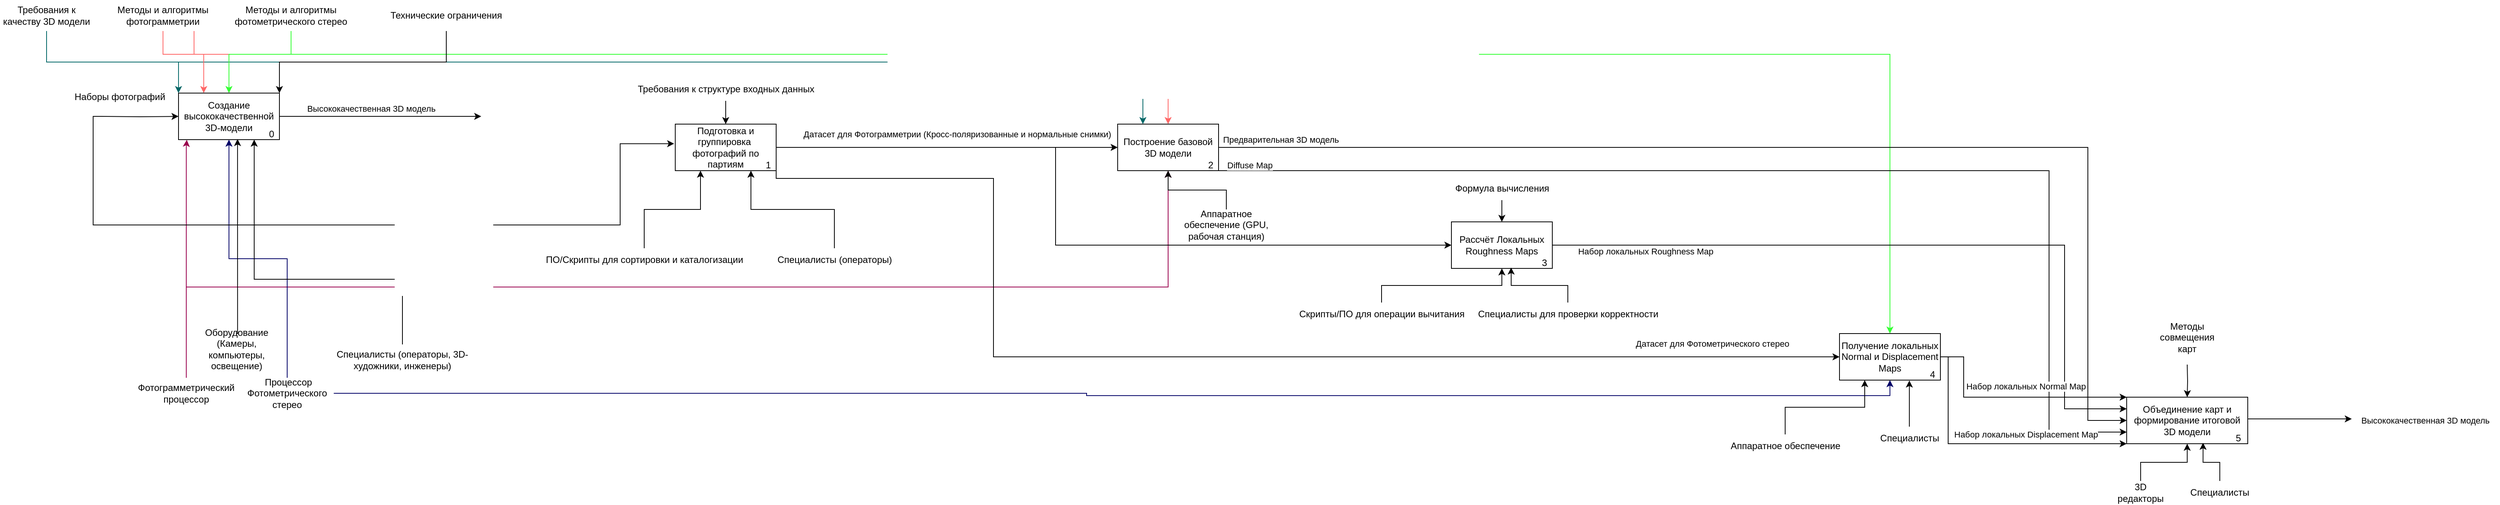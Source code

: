 <mxfile version="26.1.1">
  <diagram name="Страница — 1" id="NDfYiFxSxV_PJeX2wxCn">
    <mxGraphModel dx="2385" dy="1178" grid="1" gridSize="10" guides="1" tooltips="1" connect="1" arrows="1" fold="1" page="1" pageScale="1" pageWidth="827" pageHeight="1169" math="0" shadow="0">
      <root>
        <mxCell id="0" />
        <mxCell id="1" parent="0" />
        <mxCell id="a2V4H0LdFu0M5qWoZMPw-17" style="edgeStyle=orthogonalEdgeStyle;rounded=0;orthogonalLoop=1;jettySize=auto;html=1;" edge="1" parent="1" source="a2V4H0LdFu0M5qWoZMPw-1">
          <mxGeometry relative="1" as="geometry">
            <mxPoint x="810" y="500" as="targetPoint" />
          </mxGeometry>
        </mxCell>
        <mxCell id="a2V4H0LdFu0M5qWoZMPw-18" value="Высококачественная 3D модель" style="edgeLabel;html=1;align=center;verticalAlign=middle;resizable=0;points=[];" vertex="1" connectable="0" parent="a2V4H0LdFu0M5qWoZMPw-17">
          <mxGeometry x="-0.099" y="2" relative="1" as="geometry">
            <mxPoint y="-8" as="offset" />
          </mxGeometry>
        </mxCell>
        <mxCell id="a2V4H0LdFu0M5qWoZMPw-3" style="edgeStyle=orthogonalEdgeStyle;rounded=0;orthogonalLoop=1;jettySize=auto;html=1;entryX=0;entryY=0.5;entryDx=0;entryDy=0;" edge="1" parent="1" target="a2V4H0LdFu0M5qWoZMPw-1">
          <mxGeometry relative="1" as="geometry">
            <mxPoint x="320" y="500" as="sourcePoint" />
          </mxGeometry>
        </mxCell>
        <mxCell id="a2V4H0LdFu0M5qWoZMPw-4" value="Наборы фотографий" style="text;html=1;align=center;verticalAlign=middle;resizable=0;points=[];autosize=1;strokeColor=none;fillColor=none;" vertex="1" parent="1">
          <mxGeometry x="274" y="460" width="140" height="30" as="geometry" />
        </mxCell>
        <mxCell id="a2V4H0LdFu0M5qWoZMPw-14" style="edgeStyle=orthogonalEdgeStyle;rounded=0;orthogonalLoop=1;jettySize=auto;html=1;entryX=0;entryY=0;entryDx=0;entryDy=0;strokeColor=#006666;" edge="1" parent="1" source="a2V4H0LdFu0M5qWoZMPw-7" target="a2V4H0LdFu0M5qWoZMPw-1">
          <mxGeometry relative="1" as="geometry">
            <Array as="points">
              <mxPoint x="250" y="430" />
              <mxPoint x="420" y="430" />
            </Array>
          </mxGeometry>
        </mxCell>
        <mxCell id="a2V4H0LdFu0M5qWoZMPw-85" style="edgeStyle=orthogonalEdgeStyle;rounded=0;orthogonalLoop=1;jettySize=auto;html=1;entryX=0.25;entryY=0;entryDx=0;entryDy=0;strokeColor=#006666;" edge="1" parent="1" source="a2V4H0LdFu0M5qWoZMPw-7" target="a2V4H0LdFu0M5qWoZMPw-63">
          <mxGeometry relative="1" as="geometry">
            <Array as="points">
              <mxPoint x="250" y="430" />
              <mxPoint x="1663" y="430" />
            </Array>
          </mxGeometry>
        </mxCell>
        <mxCell id="a2V4H0LdFu0M5qWoZMPw-7" value="Требования к качеству 3D модели" style="text;html=1;align=center;verticalAlign=middle;whiteSpace=wrap;rounded=0;" vertex="1" parent="1">
          <mxGeometry x="190" y="350" width="120" height="40" as="geometry" />
        </mxCell>
        <mxCell id="a2V4H0LdFu0M5qWoZMPw-13" style="edgeStyle=orthogonalEdgeStyle;rounded=0;orthogonalLoop=1;jettySize=auto;html=1;entryX=0.25;entryY=0;entryDx=0;entryDy=0;strokeColor=#FF6666;" edge="1" parent="1" source="a2V4H0LdFu0M5qWoZMPw-9" target="a2V4H0LdFu0M5qWoZMPw-1">
          <mxGeometry relative="1" as="geometry">
            <Array as="points">
              <mxPoint x="440" y="420" />
              <mxPoint x="453" y="420" />
            </Array>
          </mxGeometry>
        </mxCell>
        <mxCell id="a2V4H0LdFu0M5qWoZMPw-68" style="edgeStyle=orthogonalEdgeStyle;rounded=0;orthogonalLoop=1;jettySize=auto;html=1;strokeColor=#FF6666;" edge="1" parent="1" source="a2V4H0LdFu0M5qWoZMPw-9" target="a2V4H0LdFu0M5qWoZMPw-63">
          <mxGeometry relative="1" as="geometry">
            <Array as="points">
              <mxPoint x="400" y="420" />
              <mxPoint x="1695" y="420" />
            </Array>
          </mxGeometry>
        </mxCell>
        <mxCell id="a2V4H0LdFu0M5qWoZMPw-9" value="Методы и алгоритмы фотограмметрии" style="text;html=1;align=center;verticalAlign=middle;whiteSpace=wrap;rounded=0;" vertex="1" parent="1">
          <mxGeometry x="340" y="350" width="120" height="40" as="geometry" />
        </mxCell>
        <mxCell id="a2V4H0LdFu0M5qWoZMPw-15" style="edgeStyle=orthogonalEdgeStyle;rounded=0;orthogonalLoop=1;jettySize=auto;html=1;entryX=0.5;entryY=0;entryDx=0;entryDy=0;strokeColor=#33FF33;" edge="1" parent="1" source="a2V4H0LdFu0M5qWoZMPw-10" target="a2V4H0LdFu0M5qWoZMPw-1">
          <mxGeometry relative="1" as="geometry">
            <Array as="points">
              <mxPoint x="565" y="420" />
              <mxPoint x="485" y="420" />
            </Array>
          </mxGeometry>
        </mxCell>
        <mxCell id="a2V4H0LdFu0M5qWoZMPw-101" style="edgeStyle=orthogonalEdgeStyle;rounded=0;orthogonalLoop=1;jettySize=auto;html=1;entryX=0.5;entryY=0;entryDx=0;entryDy=0;strokeColor=#33FF33;" edge="1" parent="1" source="a2V4H0LdFu0M5qWoZMPw-10" target="a2V4H0LdFu0M5qWoZMPw-76">
          <mxGeometry relative="1" as="geometry">
            <mxPoint x="850.833" y="1090" as="targetPoint" />
            <Array as="points">
              <mxPoint x="565" y="420" />
              <mxPoint x="2625" y="420" />
            </Array>
          </mxGeometry>
        </mxCell>
        <mxCell id="a2V4H0LdFu0M5qWoZMPw-10" value="Методы и алгоритмы фотометрического стерео" style="text;html=1;align=center;verticalAlign=middle;whiteSpace=wrap;rounded=0;" vertex="1" parent="1">
          <mxGeometry x="480" y="350" width="170" height="40" as="geometry" />
        </mxCell>
        <mxCell id="a2V4H0LdFu0M5qWoZMPw-16" style="edgeStyle=orthogonalEdgeStyle;rounded=0;orthogonalLoop=1;jettySize=auto;html=1;entryX=1;entryY=0;entryDx=0;entryDy=0;" edge="1" parent="1" source="a2V4H0LdFu0M5qWoZMPw-11" target="a2V4H0LdFu0M5qWoZMPw-1">
          <mxGeometry relative="1" as="geometry">
            <Array as="points">
              <mxPoint x="765" y="430" />
              <mxPoint x="550" y="430" />
            </Array>
          </mxGeometry>
        </mxCell>
        <mxCell id="a2V4H0LdFu0M5qWoZMPw-11" value="Технические ограничения" style="text;html=1;align=center;verticalAlign=middle;whiteSpace=wrap;rounded=0;" vertex="1" parent="1">
          <mxGeometry x="680" y="350" width="170" height="40" as="geometry" />
        </mxCell>
        <mxCell id="a2V4H0LdFu0M5qWoZMPw-27" value="" style="group" vertex="1" connectable="0" parent="1">
          <mxGeometry x="420" y="470" width="150" height="68" as="geometry" />
        </mxCell>
        <mxCell id="a2V4H0LdFu0M5qWoZMPw-1" value="Создание высококачественной 3D-модели" style="rounded=0;whiteSpace=wrap;html=1;" vertex="1" parent="a2V4H0LdFu0M5qWoZMPw-27">
          <mxGeometry width="130" height="60" as="geometry" />
        </mxCell>
        <mxCell id="a2V4H0LdFu0M5qWoZMPw-5" value="0" style="text;html=1;align=center;verticalAlign=middle;whiteSpace=wrap;rounded=0;" vertex="1" parent="a2V4H0LdFu0M5qWoZMPw-27">
          <mxGeometry x="90" y="38" width="60" height="30" as="geometry" />
        </mxCell>
        <mxCell id="a2V4H0LdFu0M5qWoZMPw-28" value="П" style="group" vertex="1" connectable="0" parent="1">
          <mxGeometry x="1060" y="510" width="150" height="68" as="geometry" />
        </mxCell>
        <mxCell id="a2V4H0LdFu0M5qWoZMPw-29" value="Подготовка и группировка&amp;nbsp; фотографий по партиям" style="rounded=0;whiteSpace=wrap;html=1;" vertex="1" parent="a2V4H0LdFu0M5qWoZMPw-28">
          <mxGeometry width="130" height="60" as="geometry" />
        </mxCell>
        <mxCell id="a2V4H0LdFu0M5qWoZMPw-30" value="1" style="text;html=1;align=center;verticalAlign=middle;whiteSpace=wrap;rounded=0;" vertex="1" parent="a2V4H0LdFu0M5qWoZMPw-28">
          <mxGeometry x="90" y="38" width="60" height="30" as="geometry" />
        </mxCell>
        <mxCell id="a2V4H0LdFu0M5qWoZMPw-34" style="edgeStyle=orthogonalEdgeStyle;rounded=0;orthogonalLoop=1;jettySize=auto;html=1;strokeColor=#99004D;exitX=0.5;exitY=0;exitDx=0;exitDy=0;entryX=0.082;entryY=1.004;entryDx=0;entryDy=0;entryPerimeter=0;" edge="1" parent="1" source="a2V4H0LdFu0M5qWoZMPw-35" target="a2V4H0LdFu0M5qWoZMPw-1">
          <mxGeometry relative="1" as="geometry">
            <mxPoint x="210" y="650" as="sourcePoint" />
            <mxPoint x="460" y="550" as="targetPoint" />
            <Array as="points">
              <mxPoint x="430" y="540" />
              <mxPoint x="431" y="540" />
            </Array>
          </mxGeometry>
        </mxCell>
        <mxCell id="a2V4H0LdFu0M5qWoZMPw-69" style="edgeStyle=orthogonalEdgeStyle;rounded=0;orthogonalLoop=1;jettySize=auto;html=1;entryX=0.5;entryY=1;entryDx=0;entryDy=0;strokeColor=#99004D;" edge="1" parent="1" source="a2V4H0LdFu0M5qWoZMPw-35" target="a2V4H0LdFu0M5qWoZMPw-63">
          <mxGeometry relative="1" as="geometry">
            <Array as="points">
              <mxPoint x="430" y="720" />
              <mxPoint x="1695" y="720" />
            </Array>
          </mxGeometry>
        </mxCell>
        <mxCell id="a2V4H0LdFu0M5qWoZMPw-35" value="Фотограмметрический процессор" style="text;html=1;align=center;verticalAlign=middle;whiteSpace=wrap;rounded=0;" vertex="1" parent="1">
          <mxGeometry x="370" y="837" width="120" height="40" as="geometry" />
        </mxCell>
        <mxCell id="a2V4H0LdFu0M5qWoZMPw-37" style="edgeStyle=orthogonalEdgeStyle;rounded=0;orthogonalLoop=1;jettySize=auto;html=1;entryX=0.5;entryY=1;entryDx=0;entryDy=0;strokeColor=#000066;" edge="1" parent="1" source="a2V4H0LdFu0M5qWoZMPw-36" target="a2V4H0LdFu0M5qWoZMPw-1">
          <mxGeometry relative="1" as="geometry" />
        </mxCell>
        <mxCell id="a2V4H0LdFu0M5qWoZMPw-103" style="edgeStyle=orthogonalEdgeStyle;rounded=0;orthogonalLoop=1;jettySize=auto;html=1;entryX=0.5;entryY=1;entryDx=0;entryDy=0;strokeColor=#000066;" edge="1" parent="1" source="a2V4H0LdFu0M5qWoZMPw-36" target="a2V4H0LdFu0M5qWoZMPw-76">
          <mxGeometry relative="1" as="geometry" />
        </mxCell>
        <mxCell id="a2V4H0LdFu0M5qWoZMPw-36" value="&amp;nbsp;Процессор&lt;div&gt;Фотометрического стерео&lt;/div&gt;" style="text;html=1;align=center;verticalAlign=middle;whiteSpace=wrap;rounded=0;" vertex="1" parent="1">
          <mxGeometry x="500" y="837" width="120" height="40" as="geometry" />
        </mxCell>
        <mxCell id="a2V4H0LdFu0M5qWoZMPw-38" value="Оборудование (Камеры, компьютеры, освещение)" style="text;html=1;align=center;verticalAlign=middle;whiteSpace=wrap;rounded=0;" vertex="1" parent="1">
          <mxGeometry x="435" y="780" width="120" height="40" as="geometry" />
        </mxCell>
        <mxCell id="a2V4H0LdFu0M5qWoZMPw-41" style="edgeStyle=orthogonalEdgeStyle;rounded=0;orthogonalLoop=1;jettySize=auto;html=1;entryX=0.75;entryY=1;entryDx=0;entryDy=0;exitX=0.5;exitY=0;exitDx=0;exitDy=0;" edge="1" parent="1" source="a2V4H0LdFu0M5qWoZMPw-39" target="a2V4H0LdFu0M5qWoZMPw-1">
          <mxGeometry relative="1" as="geometry">
            <mxPoint x="518" y="700" as="sourcePoint" />
            <Array as="points">
              <mxPoint x="709" y="710" />
              <mxPoint x="517" y="710" />
            </Array>
          </mxGeometry>
        </mxCell>
        <mxCell id="a2V4H0LdFu0M5qWoZMPw-39" value="Специалисты (операторы, 3D-художники, инженеры)" style="text;html=1;align=center;verticalAlign=middle;whiteSpace=wrap;rounded=0;" vertex="1" parent="1">
          <mxGeometry x="610" y="794" width="197" height="40" as="geometry" />
        </mxCell>
        <mxCell id="a2V4H0LdFu0M5qWoZMPw-40" style="edgeStyle=orthogonalEdgeStyle;rounded=0;orthogonalLoop=1;jettySize=auto;html=1;entryX=0.585;entryY=0.987;entryDx=0;entryDy=0;entryPerimeter=0;exitX=0.5;exitY=0;exitDx=0;exitDy=0;" edge="1" parent="1" source="a2V4H0LdFu0M5qWoZMPw-38" target="a2V4H0LdFu0M5qWoZMPw-1">
          <mxGeometry relative="1" as="geometry">
            <mxPoint x="400" y="710" as="sourcePoint" />
            <mxPoint x="495" y="540" as="targetPoint" />
            <Array as="points">
              <mxPoint x="496" y="780" />
            </Array>
          </mxGeometry>
        </mxCell>
        <mxCell id="a2V4H0LdFu0M5qWoZMPw-42" style="edgeStyle=orthogonalEdgeStyle;rounded=0;orthogonalLoop=1;jettySize=auto;html=1;entryX=-0.011;entryY=0.42;entryDx=0;entryDy=0;entryPerimeter=0;" edge="1" parent="1" target="a2V4H0LdFu0M5qWoZMPw-29">
          <mxGeometry relative="1" as="geometry">
            <mxPoint x="320" y="500" as="sourcePoint" />
            <mxPoint x="420" y="500" as="targetPoint" />
            <Array as="points">
              <mxPoint x="310" y="500" />
              <mxPoint x="310" y="640" />
              <mxPoint x="989" y="640" />
              <mxPoint x="989" y="535" />
            </Array>
          </mxGeometry>
        </mxCell>
        <mxCell id="a2V4H0LdFu0M5qWoZMPw-44" style="edgeStyle=orthogonalEdgeStyle;rounded=0;orthogonalLoop=1;jettySize=auto;html=1;entryX=0.5;entryY=0;entryDx=0;entryDy=0;" edge="1" parent="1" source="a2V4H0LdFu0M5qWoZMPw-43" target="a2V4H0LdFu0M5qWoZMPw-29">
          <mxGeometry relative="1" as="geometry" />
        </mxCell>
        <mxCell id="a2V4H0LdFu0M5qWoZMPw-43" value="Требования к структуре входных данных" style="text;html=1;align=center;verticalAlign=middle;resizable=0;points=[];autosize=1;strokeColor=none;fillColor=none;" vertex="1" parent="1">
          <mxGeometry x="1000" y="450" width="250" height="30" as="geometry" />
        </mxCell>
        <mxCell id="a2V4H0LdFu0M5qWoZMPw-55" style="edgeStyle=orthogonalEdgeStyle;rounded=0;orthogonalLoop=1;jettySize=auto;html=1;entryX=0.25;entryY=1;entryDx=0;entryDy=0;" edge="1" parent="1" source="a2V4H0LdFu0M5qWoZMPw-53" target="a2V4H0LdFu0M5qWoZMPw-29">
          <mxGeometry relative="1" as="geometry" />
        </mxCell>
        <mxCell id="a2V4H0LdFu0M5qWoZMPw-53" value="ПО/Скрипты для сортировки и каталогизации" style="text;html=1;align=center;verticalAlign=middle;resizable=0;points=[];autosize=1;strokeColor=none;fillColor=none;" vertex="1" parent="1">
          <mxGeometry x="880" y="670" width="280" height="30" as="geometry" />
        </mxCell>
        <mxCell id="a2V4H0LdFu0M5qWoZMPw-56" style="edgeStyle=orthogonalEdgeStyle;rounded=0;orthogonalLoop=1;jettySize=auto;html=1;entryX=0.75;entryY=1;entryDx=0;entryDy=0;" edge="1" parent="1" source="a2V4H0LdFu0M5qWoZMPw-54" target="a2V4H0LdFu0M5qWoZMPw-29">
          <mxGeometry relative="1" as="geometry" />
        </mxCell>
        <mxCell id="a2V4H0LdFu0M5qWoZMPw-54" value="Специалисты (операторы)" style="text;html=1;align=center;verticalAlign=middle;resizable=0;points=[];autosize=1;strokeColor=none;fillColor=none;" vertex="1" parent="1">
          <mxGeometry x="1180" y="670" width="170" height="30" as="geometry" />
        </mxCell>
        <mxCell id="a2V4H0LdFu0M5qWoZMPw-58" style="edgeStyle=orthogonalEdgeStyle;rounded=0;orthogonalLoop=1;jettySize=auto;html=1;exitX=1;exitY=0.5;exitDx=0;exitDy=0;entryX=0;entryY=0.5;entryDx=0;entryDy=0;" edge="1" parent="1" source="a2V4H0LdFu0M5qWoZMPw-29" target="a2V4H0LdFu0M5qWoZMPw-76">
          <mxGeometry relative="1" as="geometry">
            <mxPoint x="1390" y="584" as="targetPoint" />
            <mxPoint x="1260" y="584" as="sourcePoint" />
            <Array as="points">
              <mxPoint x="1190" y="580" />
              <mxPoint x="1470" y="580" />
              <mxPoint x="1470" y="810" />
              <mxPoint x="2530" y="810" />
            </Array>
          </mxGeometry>
        </mxCell>
        <mxCell id="a2V4H0LdFu0M5qWoZMPw-59" value="Датасет для Фотометрического стерео" style="edgeLabel;html=1;align=center;verticalAlign=middle;resizable=0;points=[];" vertex="1" connectable="0" parent="a2V4H0LdFu0M5qWoZMPw-58">
          <mxGeometry x="-0.08" relative="1" as="geometry">
            <mxPoint x="721" y="-17" as="offset" />
          </mxGeometry>
        </mxCell>
        <mxCell id="a2V4H0LdFu0M5qWoZMPw-60" value="П" style="group" vertex="1" connectable="0" parent="1">
          <mxGeometry x="1630" y="510" width="150" height="68" as="geometry" />
        </mxCell>
        <mxCell id="a2V4H0LdFu0M5qWoZMPw-63" value="Построение базовой 3D модели" style="rounded=0;whiteSpace=wrap;html=1;" vertex="1" parent="a2V4H0LdFu0M5qWoZMPw-60">
          <mxGeometry width="130" height="60" as="geometry" />
        </mxCell>
        <mxCell id="a2V4H0LdFu0M5qWoZMPw-64" value="2" style="text;html=1;align=center;verticalAlign=middle;whiteSpace=wrap;rounded=0;" vertex="1" parent="a2V4H0LdFu0M5qWoZMPw-60">
          <mxGeometry x="90" y="38" width="60" height="30" as="geometry" />
        </mxCell>
        <mxCell id="a2V4H0LdFu0M5qWoZMPw-48" style="edgeStyle=orthogonalEdgeStyle;rounded=0;orthogonalLoop=1;jettySize=auto;html=1;entryX=0;entryY=0.5;entryDx=0;entryDy=0;" edge="1" parent="1" source="a2V4H0LdFu0M5qWoZMPw-29" target="a2V4H0LdFu0M5qWoZMPw-63">
          <mxGeometry relative="1" as="geometry">
            <mxPoint x="1320" y="540" as="targetPoint" />
            <Array as="points">
              <mxPoint x="1620" y="540" />
            </Array>
          </mxGeometry>
        </mxCell>
        <mxCell id="a2V4H0LdFu0M5qWoZMPw-49" value="Датасет для Фотограмметрии (Кросс-поляризованные и нормальные снимки)" style="edgeLabel;html=1;align=center;verticalAlign=middle;resizable=0;points=[];" vertex="1" connectable="0" parent="a2V4H0LdFu0M5qWoZMPw-48">
          <mxGeometry x="-0.08" relative="1" as="geometry">
            <mxPoint x="30" y="-17" as="offset" />
          </mxGeometry>
        </mxCell>
        <mxCell id="a2V4H0LdFu0M5qWoZMPw-71" style="edgeStyle=orthogonalEdgeStyle;rounded=0;orthogonalLoop=1;jettySize=auto;html=1;entryX=0.5;entryY=1;entryDx=0;entryDy=0;" edge="1" parent="1" source="a2V4H0LdFu0M5qWoZMPw-70" target="a2V4H0LdFu0M5qWoZMPw-63">
          <mxGeometry relative="1" as="geometry" />
        </mxCell>
        <mxCell id="a2V4H0LdFu0M5qWoZMPw-70" value="Аппаратное обеспечение (GPU, рабочая станция)" style="text;html=1;align=center;verticalAlign=middle;whiteSpace=wrap;rounded=0;" vertex="1" parent="1">
          <mxGeometry x="1710" y="620" width="120" height="40" as="geometry" />
        </mxCell>
        <mxCell id="a2V4H0LdFu0M5qWoZMPw-72" value="П" style="group" vertex="1" connectable="0" parent="1">
          <mxGeometry x="2060" y="636" width="150" height="68" as="geometry" />
        </mxCell>
        <mxCell id="a2V4H0LdFu0M5qWoZMPw-73" value="Рассчёт Локальных Roughness Maps" style="rounded=0;whiteSpace=wrap;html=1;" vertex="1" parent="a2V4H0LdFu0M5qWoZMPw-72">
          <mxGeometry width="130" height="60" as="geometry" />
        </mxCell>
        <mxCell id="a2V4H0LdFu0M5qWoZMPw-74" value="3" style="text;html=1;align=center;verticalAlign=middle;whiteSpace=wrap;rounded=0;" vertex="1" parent="a2V4H0LdFu0M5qWoZMPw-72">
          <mxGeometry x="90" y="38" width="60" height="30" as="geometry" />
        </mxCell>
        <mxCell id="a2V4H0LdFu0M5qWoZMPw-75" value="П" style="group" vertex="1" connectable="0" parent="1">
          <mxGeometry x="2560" y="780" width="150" height="68" as="geometry" />
        </mxCell>
        <mxCell id="a2V4H0LdFu0M5qWoZMPw-76" value="Получение локальных Normal и Displacement Maps" style="rounded=0;whiteSpace=wrap;html=1;" vertex="1" parent="a2V4H0LdFu0M5qWoZMPw-75">
          <mxGeometry width="130" height="60" as="geometry" />
        </mxCell>
        <mxCell id="a2V4H0LdFu0M5qWoZMPw-77" value="4" style="text;html=1;align=center;verticalAlign=middle;whiteSpace=wrap;rounded=0;" vertex="1" parent="a2V4H0LdFu0M5qWoZMPw-75">
          <mxGeometry x="90" y="38" width="60" height="30" as="geometry" />
        </mxCell>
        <mxCell id="a2V4H0LdFu0M5qWoZMPw-92" style="edgeStyle=orthogonalEdgeStyle;rounded=0;orthogonalLoop=1;jettySize=auto;html=1;" edge="1" parent="1" source="a2V4H0LdFu0M5qWoZMPw-29" target="a2V4H0LdFu0M5qWoZMPw-73">
          <mxGeometry relative="1" as="geometry">
            <Array as="points">
              <mxPoint x="1550" y="540" />
              <mxPoint x="1550" y="666" />
            </Array>
          </mxGeometry>
        </mxCell>
        <mxCell id="a2V4H0LdFu0M5qWoZMPw-97" style="edgeStyle=orthogonalEdgeStyle;rounded=0;orthogonalLoop=1;jettySize=auto;html=1;entryX=0.5;entryY=1;entryDx=0;entryDy=0;" edge="1" parent="1" source="a2V4H0LdFu0M5qWoZMPw-94" target="a2V4H0LdFu0M5qWoZMPw-73">
          <mxGeometry relative="1" as="geometry" />
        </mxCell>
        <mxCell id="a2V4H0LdFu0M5qWoZMPw-94" value="Скрипты/ПО для операции вычитания" style="text;html=1;align=center;verticalAlign=middle;resizable=0;points=[];autosize=1;strokeColor=none;fillColor=none;" vertex="1" parent="1">
          <mxGeometry x="1850" y="740" width="240" height="30" as="geometry" />
        </mxCell>
        <mxCell id="a2V4H0LdFu0M5qWoZMPw-95" value="Специалисты для проверки корректности" style="text;html=1;align=center;verticalAlign=middle;resizable=0;points=[];autosize=1;strokeColor=none;fillColor=none;" vertex="1" parent="1">
          <mxGeometry x="2080" y="740" width="260" height="30" as="geometry" />
        </mxCell>
        <mxCell id="a2V4H0LdFu0M5qWoZMPw-98" style="edgeStyle=orthogonalEdgeStyle;rounded=0;orthogonalLoop=1;jettySize=auto;html=1;entryX=0.592;entryY=0.982;entryDx=0;entryDy=0;entryPerimeter=0;" edge="1" parent="1" source="a2V4H0LdFu0M5qWoZMPw-95" target="a2V4H0LdFu0M5qWoZMPw-73">
          <mxGeometry relative="1" as="geometry" />
        </mxCell>
        <mxCell id="a2V4H0LdFu0M5qWoZMPw-100" style="edgeStyle=orthogonalEdgeStyle;rounded=0;orthogonalLoop=1;jettySize=auto;html=1;entryX=0.5;entryY=0;entryDx=0;entryDy=0;" edge="1" parent="1" source="a2V4H0LdFu0M5qWoZMPw-99" target="a2V4H0LdFu0M5qWoZMPw-73">
          <mxGeometry relative="1" as="geometry" />
        </mxCell>
        <mxCell id="a2V4H0LdFu0M5qWoZMPw-99" value="Формула вычисления" style="text;html=1;align=center;verticalAlign=middle;resizable=0;points=[];autosize=1;strokeColor=none;fillColor=none;" vertex="1" parent="1">
          <mxGeometry x="2055" y="578" width="140" height="30" as="geometry" />
        </mxCell>
        <mxCell id="a2V4H0LdFu0M5qWoZMPw-107" style="edgeStyle=orthogonalEdgeStyle;rounded=0;orthogonalLoop=1;jettySize=auto;html=1;entryX=0.25;entryY=1;entryDx=0;entryDy=0;" edge="1" parent="1" source="a2V4H0LdFu0M5qWoZMPw-105" target="a2V4H0LdFu0M5qWoZMPw-76">
          <mxGeometry relative="1" as="geometry" />
        </mxCell>
        <mxCell id="a2V4H0LdFu0M5qWoZMPw-105" value="Аппаратное обеспечение" style="text;html=1;align=center;verticalAlign=middle;resizable=0;points=[];autosize=1;strokeColor=none;fillColor=none;" vertex="1" parent="1">
          <mxGeometry x="2410" y="910" width="160" height="30" as="geometry" />
        </mxCell>
        <mxCell id="a2V4H0LdFu0M5qWoZMPw-108" style="edgeStyle=orthogonalEdgeStyle;rounded=0;orthogonalLoop=1;jettySize=auto;html=1;entryX=0;entryY=0.75;entryDx=0;entryDy=0;" edge="1" parent="1" source="a2V4H0LdFu0M5qWoZMPw-106" target="a2V4H0LdFu0M5qWoZMPw-77">
          <mxGeometry relative="1" as="geometry">
            <Array as="points">
              <mxPoint x="2650" y="860" />
              <mxPoint x="2650" y="860" />
            </Array>
          </mxGeometry>
        </mxCell>
        <mxCell id="a2V4H0LdFu0M5qWoZMPw-106" value="Специалисты" style="text;html=1;align=center;verticalAlign=middle;resizable=0;points=[];autosize=1;strokeColor=none;fillColor=none;" vertex="1" parent="1">
          <mxGeometry x="2600" y="900" width="100" height="30" as="geometry" />
        </mxCell>
        <mxCell id="a2V4H0LdFu0M5qWoZMPw-110" value="П" style="group" vertex="1" connectable="0" parent="1">
          <mxGeometry x="2930" y="862" width="180" height="68" as="geometry" />
        </mxCell>
        <mxCell id="a2V4H0LdFu0M5qWoZMPw-111" value="Объединение карт и формирование итоговой 3D модели" style="rounded=0;whiteSpace=wrap;html=1;" vertex="1" parent="a2V4H0LdFu0M5qWoZMPw-110">
          <mxGeometry width="156" height="60" as="geometry" />
        </mxCell>
        <mxCell id="a2V4H0LdFu0M5qWoZMPw-112" value="5" style="text;html=1;align=center;verticalAlign=middle;whiteSpace=wrap;rounded=0;" vertex="1" parent="a2V4H0LdFu0M5qWoZMPw-110">
          <mxGeometry x="108" y="38" width="72" height="30" as="geometry" />
        </mxCell>
        <mxCell id="a2V4H0LdFu0M5qWoZMPw-116" style="edgeStyle=orthogonalEdgeStyle;rounded=0;orthogonalLoop=1;jettySize=auto;html=1;" edge="1" parent="1" target="a2V4H0LdFu0M5qWoZMPw-111">
          <mxGeometry relative="1" as="geometry">
            <mxPoint x="3008" y="820" as="sourcePoint" />
          </mxGeometry>
        </mxCell>
        <mxCell id="a2V4H0LdFu0M5qWoZMPw-115" value="Методы совмещения карт" style="text;html=1;align=center;verticalAlign=middle;whiteSpace=wrap;rounded=0;" vertex="1" parent="1">
          <mxGeometry x="2978" y="770" width="60" height="30" as="geometry" />
        </mxCell>
        <mxCell id="a2V4H0LdFu0M5qWoZMPw-119" style="edgeStyle=orthogonalEdgeStyle;rounded=0;orthogonalLoop=1;jettySize=auto;html=1;" edge="1" parent="1" source="a2V4H0LdFu0M5qWoZMPw-117" target="a2V4H0LdFu0M5qWoZMPw-111">
          <mxGeometry relative="1" as="geometry" />
        </mxCell>
        <mxCell id="a2V4H0LdFu0M5qWoZMPw-117" value="3D редакторы" style="text;html=1;align=center;verticalAlign=middle;whiteSpace=wrap;rounded=0;" vertex="1" parent="1">
          <mxGeometry x="2918" y="970" width="60" height="30" as="geometry" />
        </mxCell>
        <mxCell id="a2V4H0LdFu0M5qWoZMPw-118" value="Специалисты" style="text;html=1;align=center;verticalAlign=middle;whiteSpace=wrap;rounded=0;" vertex="1" parent="1">
          <mxGeometry x="3020" y="970" width="60" height="30" as="geometry" />
        </mxCell>
        <mxCell id="a2V4H0LdFu0M5qWoZMPw-121" style="edgeStyle=orthogonalEdgeStyle;rounded=0;orthogonalLoop=1;jettySize=auto;html=1;entryX=0.631;entryY=0.98;entryDx=0;entryDy=0;entryPerimeter=0;" edge="1" parent="1" source="a2V4H0LdFu0M5qWoZMPw-118" target="a2V4H0LdFu0M5qWoZMPw-111">
          <mxGeometry relative="1" as="geometry" />
        </mxCell>
        <mxCell id="a2V4H0LdFu0M5qWoZMPw-86" style="edgeStyle=orthogonalEdgeStyle;rounded=0;orthogonalLoop=1;jettySize=auto;html=1;entryX=0;entryY=0.5;entryDx=0;entryDy=0;" edge="1" parent="1" source="a2V4H0LdFu0M5qWoZMPw-63" target="a2V4H0LdFu0M5qWoZMPw-111">
          <mxGeometry relative="1" as="geometry">
            <mxPoint x="1920" y="400" as="targetPoint" />
            <Array as="points">
              <mxPoint x="2880" y="540" />
              <mxPoint x="2880" y="892" />
            </Array>
          </mxGeometry>
        </mxCell>
        <mxCell id="a2V4H0LdFu0M5qWoZMPw-87" value="Предварительная 3D модель" style="edgeLabel;html=1;align=center;verticalAlign=middle;resizable=0;points=[];" vertex="1" connectable="0" parent="a2V4H0LdFu0M5qWoZMPw-86">
          <mxGeometry x="-0.393" y="-2" relative="1" as="geometry">
            <mxPoint x="-382" y="-12" as="offset" />
          </mxGeometry>
        </mxCell>
        <mxCell id="a2V4H0LdFu0M5qWoZMPw-89" style="edgeStyle=orthogonalEdgeStyle;rounded=0;orthogonalLoop=1;jettySize=auto;html=1;entryX=0;entryY=0.75;entryDx=0;entryDy=0;" edge="1" parent="1" source="a2V4H0LdFu0M5qWoZMPw-63" target="a2V4H0LdFu0M5qWoZMPw-111">
          <mxGeometry relative="1" as="geometry">
            <mxPoint x="1880.0" y="600" as="targetPoint" />
            <Array as="points">
              <mxPoint x="2830" y="570" />
              <mxPoint x="2830" y="907" />
            </Array>
          </mxGeometry>
        </mxCell>
        <mxCell id="a2V4H0LdFu0M5qWoZMPw-91" value="Diffuse Map" style="edgeLabel;html=1;align=center;verticalAlign=middle;resizable=0;points=[];" vertex="1" connectable="0" parent="a2V4H0LdFu0M5qWoZMPw-89">
          <mxGeometry x="-0.232" relative="1" as="geometry">
            <mxPoint x="-539" y="-7" as="offset" />
          </mxGeometry>
        </mxCell>
        <mxCell id="a2V4H0LdFu0M5qWoZMPw-78" style="edgeStyle=orthogonalEdgeStyle;rounded=0;orthogonalLoop=1;jettySize=auto;html=1;entryX=0;entryY=0.25;entryDx=0;entryDy=0;" edge="1" parent="1" source="a2V4H0LdFu0M5qWoZMPw-73" target="a2V4H0LdFu0M5qWoZMPw-111">
          <mxGeometry relative="1" as="geometry">
            <mxPoint x="2380" y="666" as="targetPoint" />
            <Array as="points">
              <mxPoint x="2850" y="666" />
              <mxPoint x="2850" y="877" />
            </Array>
          </mxGeometry>
        </mxCell>
        <mxCell id="a2V4H0LdFu0M5qWoZMPw-82" value="Набор локальных Roughness Map" style="edgeLabel;html=1;align=center;verticalAlign=middle;resizable=0;points=[];" vertex="1" connectable="0" parent="a2V4H0LdFu0M5qWoZMPw-78">
          <mxGeometry x="0.548" y="-2" relative="1" as="geometry">
            <mxPoint x="-538" y="-68" as="offset" />
          </mxGeometry>
        </mxCell>
        <mxCell id="a2V4H0LdFu0M5qWoZMPw-123" style="edgeStyle=orthogonalEdgeStyle;rounded=0;orthogonalLoop=1;jettySize=auto;html=1;entryX=0;entryY=0;entryDx=0;entryDy=0;" edge="1" parent="1" source="a2V4H0LdFu0M5qWoZMPw-76" target="a2V4H0LdFu0M5qWoZMPw-111">
          <mxGeometry relative="1" as="geometry">
            <Array as="points">
              <mxPoint x="2720" y="810" />
              <mxPoint x="2720" y="862" />
            </Array>
          </mxGeometry>
        </mxCell>
        <mxCell id="a2V4H0LdFu0M5qWoZMPw-124" value="Набор локальных Normal Map" style="edgeLabel;html=1;align=center;verticalAlign=middle;resizable=0;points=[];" vertex="1" connectable="0" parent="a2V4H0LdFu0M5qWoZMPw-123">
          <mxGeometry x="-0.065" y="-2" relative="1" as="geometry">
            <mxPoint x="25" y="-16" as="offset" />
          </mxGeometry>
        </mxCell>
        <mxCell id="a2V4H0LdFu0M5qWoZMPw-126" style="edgeStyle=orthogonalEdgeStyle;rounded=0;orthogonalLoop=1;jettySize=auto;html=1;entryX=0;entryY=1;entryDx=0;entryDy=0;" edge="1" parent="1" source="a2V4H0LdFu0M5qWoZMPw-76" target="a2V4H0LdFu0M5qWoZMPw-111">
          <mxGeometry relative="1" as="geometry">
            <Array as="points">
              <mxPoint x="2700" y="810" />
              <mxPoint x="2700" y="922" />
            </Array>
          </mxGeometry>
        </mxCell>
        <mxCell id="a2V4H0LdFu0M5qWoZMPw-127" value="Набор локальных Displacement Map" style="edgeLabel;html=1;align=center;verticalAlign=middle;resizable=0;points=[];" vertex="1" connectable="0" parent="1">
          <mxGeometry x="2800.002" y="910.001" as="geometry" />
        </mxCell>
        <mxCell id="a2V4H0LdFu0M5qWoZMPw-129" value="&lt;span style=&quot;font-size: 11px; text-wrap-mode: nowrap; background-color: rgb(255, 255, 255);&quot;&gt;Высококачественная 3D модель&lt;/span&gt;" style="text;html=1;align=center;verticalAlign=middle;whiteSpace=wrap;rounded=0;" vertex="1" parent="1">
          <mxGeometry x="3220" y="877" width="190" height="30" as="geometry" />
        </mxCell>
        <mxCell id="a2V4H0LdFu0M5qWoZMPw-131" style="edgeStyle=orthogonalEdgeStyle;rounded=0;orthogonalLoop=1;jettySize=auto;html=1;exitX=1;exitY=0.25;exitDx=0;exitDy=0;" edge="1" parent="1" source="a2V4H0LdFu0M5qWoZMPw-111" target="a2V4H0LdFu0M5qWoZMPw-129">
          <mxGeometry relative="1" as="geometry">
            <Array as="points">
              <mxPoint x="3086" y="890" />
            </Array>
          </mxGeometry>
        </mxCell>
      </root>
    </mxGraphModel>
  </diagram>
</mxfile>
